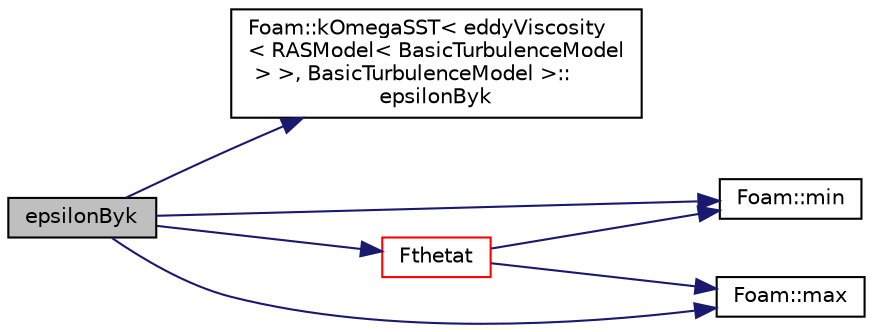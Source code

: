 digraph "epsilonByk"
{
  bgcolor="transparent";
  edge [fontname="Helvetica",fontsize="10",labelfontname="Helvetica",labelfontsize="10"];
  node [fontname="Helvetica",fontsize="10",shape=record];
  rankdir="LR";
  Node43 [label="epsilonByk",height=0.2,width=0.4,color="black", fillcolor="grey75", style="filled", fontcolor="black"];
  Node43 -> Node44 [color="midnightblue",fontsize="10",style="solid",fontname="Helvetica"];
  Node44 [label="Foam::kOmegaSST\< eddyViscosity\l\< RASModel\< BasicTurbulenceModel\l \> \>, BasicTurbulenceModel \>::\lepsilonByk",height=0.2,width=0.4,color="black",URL="$a32117.html#a46beef580e5c224f620705c0ffb64660",tooltip="Return epsilon/k which for standard RAS is betaStar*omega. "];
  Node43 -> Node45 [color="midnightblue",fontsize="10",style="solid",fontname="Helvetica"];
  Node45 [label="Fthetat",height=0.2,width=0.4,color="red",URL="$a32345.html#a4c896c9cc7ce73a2aa06d04a94102265",tooltip="Freestream blending-function. "];
  Node45 -> Node52 [color="midnightblue",fontsize="10",style="solid",fontname="Helvetica"];
  Node52 [label="Foam::min",height=0.2,width=0.4,color="black",URL="$a21851.html#a253e112ad2d56d96230ff39ea7f442dc"];
  Node45 -> Node53 [color="midnightblue",fontsize="10",style="solid",fontname="Helvetica"];
  Node53 [label="Foam::max",height=0.2,width=0.4,color="black",URL="$a21851.html#ac993e906cf2774ae77e666bc24e81733"];
  Node43 -> Node53 [color="midnightblue",fontsize="10",style="solid",fontname="Helvetica"];
  Node43 -> Node52 [color="midnightblue",fontsize="10",style="solid",fontname="Helvetica"];
}
